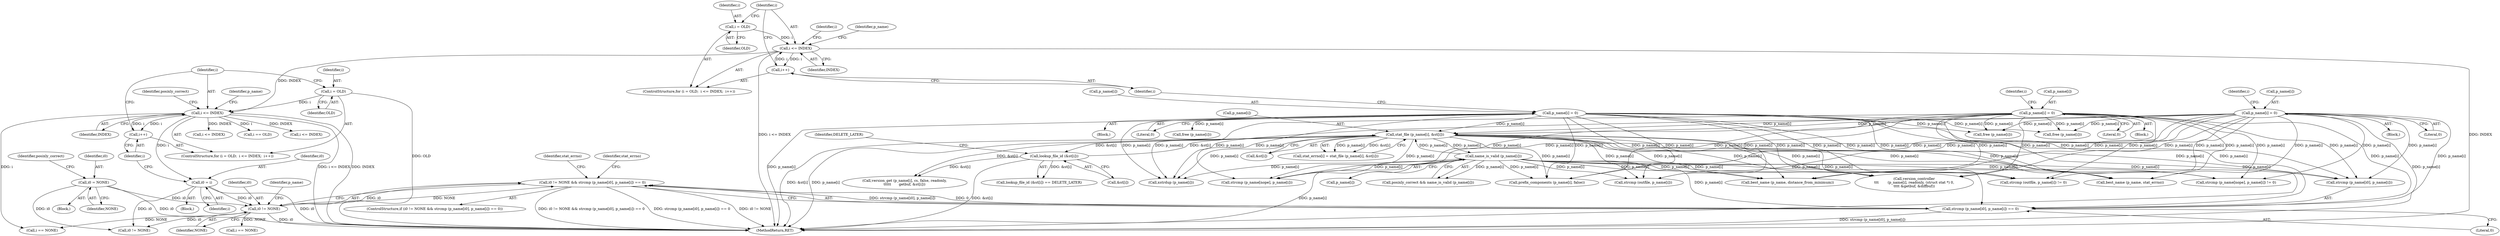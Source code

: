 digraph "0_savannah_f290f48a621867084884bfff87f8093c15195e6a@API" {
"1001732" [label="(Call,i0 != NONE && strcmp (p_name[i0], p_name[i]) == 0)"];
"1001733" [label="(Call,i0 != NONE)"];
"1001807" [label="(Call,i0 = i)"];
"1001721" [label="(Call,i <= INDEX)"];
"1001718" [label="(Call,i = OLD)"];
"1001724" [label="(Call,i++)"];
"1000173" [label="(Call,i <= INDEX)"];
"1000170" [label="(Call,i = OLD)"];
"1000176" [label="(Call,i++)"];
"1001689" [label="(Call,i0 = NONE)"];
"1001736" [label="(Call,strcmp (p_name[i0], p_name[i]) == 0)"];
"1000187" [label="(Call,p_name[i] = 0)"];
"1000787" [label="(Call,p_name[i] = 0)"];
"1001771" [label="(Call,stat_file (p_name[i], &st[i]))"];
"1001802" [label="(Call,name_is_valid (p_name[i]))"];
"1000844" [label="(Call,p_name[i] = 0)"];
"1001787" [label="(Call,lookup_file_id (&st[i]))"];
"1001808" [label="(Identifier,i0)"];
"1001899" [label="(Call,version_get (p_name[i], cs, false, readonly,\n\t\t\t\t\t       getbuf, &st[i]))"];
"1001876" [label="(Call,version_controller\n\t\t\t        (p_name[i], readonly, (struct stat *) 0,\n\t\t\t\t &getbuf, &diffbuf))"];
"1001735" [label="(Identifier,NONE)"];
"1001737" [label="(Call,strcmp (p_name[i0], p_name[i]))"];
"1001802" [label="(Call,name_is_valid (p_name[i]))"];
"1001834" [label="(Call,i <= INDEX)"];
"1001803" [label="(Call,p_name[i])"];
"1001748" [label="(Identifier,stat_errno)"];
"1000174" [label="(Identifier,i)"];
"1001772" [label="(Call,p_name[i])"];
"1000177" [label="(Identifier,i)"];
"1000840" [label="(Call,free (p_name[i]))"];
"1000787" [label="(Call,p_name[i] = 0)"];
"1001695" [label="(Identifier,posixly_correct)"];
"1000791" [label="(Literal,0)"];
"1001812" [label="(Identifier,posixly_correct)"];
"1002164" [label="(MethodReturn,RET)"];
"1001724" [label="(Call,i++)"];
"1000788" [label="(Call,p_name[i])"];
"1001865" [label="(Call,strcmp (p_name[nope], p_name[i]))"];
"1000781" [label="(Identifier,i)"];
"1000169" [label="(ControlStructure,for (i = OLD;  i <= INDEX;  i++))"];
"1000172" [label="(Identifier,OLD)"];
"1001725" [label="(Identifier,i)"];
"1001809" [label="(Identifier,i)"];
"1001734" [label="(Identifier,i0)"];
"1001769" [label="(Identifier,stat_errno)"];
"1000173" [label="(Call,i <= INDEX)"];
"1001720" [label="(Identifier,OLD)"];
"1000176" [label="(Call,i++)"];
"1002077" [label="(Call,i == OLD)"];
"1000839" [label="(Block,)"];
"1001816" [label="(Call,best_name (p_name, stat_errno))"];
"1001739" [label="(Identifier,p_name)"];
"1001775" [label="(Call,&st[i])"];
"1001717" [label="(ControlStructure,for (i = OLD;  i <= INDEX;  i++))"];
"1000194" [label="(Identifier,i)"];
"1001722" [label="(Identifier,i)"];
"1001853" [label="(Call,strcmp (outfile, p_name[i]))"];
"1000183" [label="(Call,free (p_name[i]))"];
"1001733" [label="(Call,i0 != NONE)"];
"1002003" [label="(Call,i <= INDEX)"];
"1001788" [label="(Call,&st[i])"];
"1001691" [label="(Identifier,NONE)"];
"1001767" [label="(Call,stat_errno[i] = stat_file (p_name[i], &st[i]))"];
"1002143" [label="(Call,xstrdup (p_name[i]))"];
"1001719" [label="(Identifier,i)"];
"1001771" [label="(Call,stat_file (p_name[i], &st[i]))"];
"1000171" [label="(Identifier,i)"];
"1001852" [label="(Call,strcmp (outfile, p_name[i]) != 0)"];
"1001864" [label="(Call,strcmp (p_name[nope], p_name[i]) != 0)"];
"1001730" [label="(Block,)"];
"1001689" [label="(Call,i0 = NONE)"];
"1000187" [label="(Call,p_name[i] = 0)"];
"1000191" [label="(Literal,0)"];
"1001787" [label="(Call,lookup_file_id (&st[i]))"];
"1000848" [label="(Literal,0)"];
"1002018" [label="(Call,prefix_components (p_name[i], false))"];
"1000782" [label="(Block,)"];
"1001723" [label="(Identifier,INDEX)"];
"1002101" [label="(Call,i == NONE)"];
"1001732" [label="(Call,i0 != NONE && strcmp (p_name[i0], p_name[i]) == 0)"];
"1001744" [label="(Literal,0)"];
"1000175" [label="(Identifier,INDEX)"];
"1000170" [label="(Call,i = OLD)"];
"1001690" [label="(Identifier,i0)"];
"1001721" [label="(Call,i <= INDEX)"];
"1001718" [label="(Call,i = OLD)"];
"1001786" [label="(Call,lookup_file_id (&st[i]) == DELETE_LATER)"];
"1001728" [label="(Identifier,p_name)"];
"1000845" [label="(Call,p_name[i])"];
"1000838" [label="(Identifier,i)"];
"1001792" [label="(Identifier,DELETE_LATER)"];
"1000180" [label="(Identifier,p_name)"];
"1001800" [label="(Call,posixly_correct && name_is_valid (p_name[i]))"];
"1001731" [label="(ControlStructure,if (i0 != NONE && strcmp (p_name[i0], p_name[i]) == 0))"];
"1002063" [label="(Call,best_name (p_name, distance_from_minimum))"];
"1000844" [label="(Call,p_name[i] = 0)"];
"1001736" [label="(Call,strcmp (p_name[i0], p_name[i]) == 0)"];
"1001821" [label="(Call,i == NONE)"];
"1001937" [label="(Call,i0 != NONE)"];
"1000188" [label="(Call,p_name[i])"];
"1000783" [label="(Call,free (p_name[i]))"];
"1001687" [label="(Block,)"];
"1000182" [label="(Block,)"];
"1001807" [label="(Call,i0 = i)"];
"1001732" -> "1001731"  [label="AST: "];
"1001732" -> "1001733"  [label="CFG: "];
"1001732" -> "1001736"  [label="CFG: "];
"1001733" -> "1001732"  [label="AST: "];
"1001736" -> "1001732"  [label="AST: "];
"1001748" -> "1001732"  [label="CFG: "];
"1001769" -> "1001732"  [label="CFG: "];
"1001732" -> "1002164"  [label="DDG: i0 != NONE && strcmp (p_name[i0], p_name[i]) == 0"];
"1001732" -> "1002164"  [label="DDG: strcmp (p_name[i0], p_name[i]) == 0"];
"1001732" -> "1002164"  [label="DDG: i0 != NONE"];
"1001733" -> "1001732"  [label="DDG: i0"];
"1001733" -> "1001732"  [label="DDG: NONE"];
"1001736" -> "1001732"  [label="DDG: strcmp (p_name[i0], p_name[i])"];
"1001736" -> "1001732"  [label="DDG: 0"];
"1001733" -> "1001735"  [label="CFG: "];
"1001734" -> "1001733"  [label="AST: "];
"1001735" -> "1001733"  [label="AST: "];
"1001739" -> "1001733"  [label="CFG: "];
"1001733" -> "1002164"  [label="DDG: i0"];
"1001807" -> "1001733"  [label="DDG: i0"];
"1001689" -> "1001733"  [label="DDG: i0"];
"1001733" -> "1001821"  [label="DDG: NONE"];
"1001733" -> "1001937"  [label="DDG: i0"];
"1001733" -> "1002101"  [label="DDG: NONE"];
"1001807" -> "1001730"  [label="AST: "];
"1001807" -> "1001809"  [label="CFG: "];
"1001808" -> "1001807"  [label="AST: "];
"1001809" -> "1001807"  [label="AST: "];
"1001725" -> "1001807"  [label="CFG: "];
"1001807" -> "1002164"  [label="DDG: i0"];
"1001721" -> "1001807"  [label="DDG: i"];
"1001807" -> "1001937"  [label="DDG: i0"];
"1001721" -> "1001717"  [label="AST: "];
"1001721" -> "1001723"  [label="CFG: "];
"1001722" -> "1001721"  [label="AST: "];
"1001723" -> "1001721"  [label="AST: "];
"1001728" -> "1001721"  [label="CFG: "];
"1001812" -> "1001721"  [label="CFG: "];
"1001721" -> "1002164"  [label="DDG: i <= INDEX"];
"1001721" -> "1002164"  [label="DDG: INDEX"];
"1001718" -> "1001721"  [label="DDG: i"];
"1001724" -> "1001721"  [label="DDG: i"];
"1000173" -> "1001721"  [label="DDG: INDEX"];
"1001721" -> "1001724"  [label="DDG: i"];
"1001721" -> "1001834"  [label="DDG: INDEX"];
"1001721" -> "1002003"  [label="DDG: INDEX"];
"1001721" -> "1002077"  [label="DDG: i"];
"1001721" -> "1002101"  [label="DDG: i"];
"1001718" -> "1001717"  [label="AST: "];
"1001718" -> "1001720"  [label="CFG: "];
"1001719" -> "1001718"  [label="AST: "];
"1001720" -> "1001718"  [label="AST: "];
"1001722" -> "1001718"  [label="CFG: "];
"1001718" -> "1002164"  [label="DDG: OLD"];
"1001724" -> "1001717"  [label="AST: "];
"1001724" -> "1001725"  [label="CFG: "];
"1001725" -> "1001724"  [label="AST: "];
"1001722" -> "1001724"  [label="CFG: "];
"1000173" -> "1000169"  [label="AST: "];
"1000173" -> "1000175"  [label="CFG: "];
"1000174" -> "1000173"  [label="AST: "];
"1000175" -> "1000173"  [label="AST: "];
"1000180" -> "1000173"  [label="CFG: "];
"1000194" -> "1000173"  [label="CFG: "];
"1000173" -> "1002164"  [label="DDG: i <= INDEX"];
"1000173" -> "1002164"  [label="DDG: INDEX"];
"1000170" -> "1000173"  [label="DDG: i"];
"1000176" -> "1000173"  [label="DDG: i"];
"1000173" -> "1000176"  [label="DDG: i"];
"1000170" -> "1000169"  [label="AST: "];
"1000170" -> "1000172"  [label="CFG: "];
"1000171" -> "1000170"  [label="AST: "];
"1000172" -> "1000170"  [label="AST: "];
"1000174" -> "1000170"  [label="CFG: "];
"1000176" -> "1000169"  [label="AST: "];
"1000176" -> "1000177"  [label="CFG: "];
"1000177" -> "1000176"  [label="AST: "];
"1000174" -> "1000176"  [label="CFG: "];
"1001689" -> "1001687"  [label="AST: "];
"1001689" -> "1001691"  [label="CFG: "];
"1001690" -> "1001689"  [label="AST: "];
"1001691" -> "1001689"  [label="AST: "];
"1001695" -> "1001689"  [label="CFG: "];
"1001689" -> "1002164"  [label="DDG: i0"];
"1001689" -> "1001937"  [label="DDG: i0"];
"1001736" -> "1001744"  [label="CFG: "];
"1001737" -> "1001736"  [label="AST: "];
"1001744" -> "1001736"  [label="AST: "];
"1001736" -> "1002164"  [label="DDG: strcmp (p_name[i0], p_name[i])"];
"1000187" -> "1001736"  [label="DDG: p_name[i]"];
"1000787" -> "1001736"  [label="DDG: p_name[i]"];
"1001771" -> "1001736"  [label="DDG: p_name[i]"];
"1001802" -> "1001736"  [label="DDG: p_name[i]"];
"1000844" -> "1001736"  [label="DDG: p_name[i]"];
"1000187" -> "1000182"  [label="AST: "];
"1000187" -> "1000191"  [label="CFG: "];
"1000188" -> "1000187"  [label="AST: "];
"1000191" -> "1000187"  [label="AST: "];
"1000177" -> "1000187"  [label="CFG: "];
"1000187" -> "1002164"  [label="DDG: p_name[i]"];
"1000187" -> "1000183"  [label="DDG: p_name[i]"];
"1000187" -> "1000783"  [label="DDG: p_name[i]"];
"1000187" -> "1000840"  [label="DDG: p_name[i]"];
"1000187" -> "1001737"  [label="DDG: p_name[i]"];
"1000187" -> "1001771"  [label="DDG: p_name[i]"];
"1000187" -> "1001816"  [label="DDG: p_name[i]"];
"1000187" -> "1001852"  [label="DDG: p_name[i]"];
"1000187" -> "1001853"  [label="DDG: p_name[i]"];
"1000187" -> "1001864"  [label="DDG: p_name[i]"];
"1000187" -> "1001865"  [label="DDG: p_name[i]"];
"1000187" -> "1001876"  [label="DDG: p_name[i]"];
"1000187" -> "1002018"  [label="DDG: p_name[i]"];
"1000187" -> "1002063"  [label="DDG: p_name[i]"];
"1000187" -> "1002143"  [label="DDG: p_name[i]"];
"1000787" -> "1000782"  [label="AST: "];
"1000787" -> "1000791"  [label="CFG: "];
"1000788" -> "1000787"  [label="AST: "];
"1000791" -> "1000787"  [label="AST: "];
"1000781" -> "1000787"  [label="CFG: "];
"1000787" -> "1002164"  [label="DDG: p_name[i]"];
"1000787" -> "1000783"  [label="DDG: p_name[i]"];
"1000787" -> "1000840"  [label="DDG: p_name[i]"];
"1000787" -> "1001737"  [label="DDG: p_name[i]"];
"1000787" -> "1001771"  [label="DDG: p_name[i]"];
"1000787" -> "1001816"  [label="DDG: p_name[i]"];
"1000787" -> "1001852"  [label="DDG: p_name[i]"];
"1000787" -> "1001853"  [label="DDG: p_name[i]"];
"1000787" -> "1001864"  [label="DDG: p_name[i]"];
"1000787" -> "1001865"  [label="DDG: p_name[i]"];
"1000787" -> "1001876"  [label="DDG: p_name[i]"];
"1000787" -> "1002018"  [label="DDG: p_name[i]"];
"1000787" -> "1002063"  [label="DDG: p_name[i]"];
"1000787" -> "1002143"  [label="DDG: p_name[i]"];
"1001771" -> "1001767"  [label="AST: "];
"1001771" -> "1001775"  [label="CFG: "];
"1001772" -> "1001771"  [label="AST: "];
"1001775" -> "1001771"  [label="AST: "];
"1001767" -> "1001771"  [label="CFG: "];
"1001771" -> "1002164"  [label="DDG: p_name[i]"];
"1001771" -> "1002164"  [label="DDG: &st[i]"];
"1001771" -> "1001737"  [label="DDG: p_name[i]"];
"1001771" -> "1001767"  [label="DDG: p_name[i]"];
"1001771" -> "1001767"  [label="DDG: &st[i]"];
"1001802" -> "1001771"  [label="DDG: p_name[i]"];
"1000844" -> "1001771"  [label="DDG: p_name[i]"];
"1001787" -> "1001771"  [label="DDG: &st[i]"];
"1001771" -> "1001787"  [label="DDG: &st[i]"];
"1001771" -> "1001802"  [label="DDG: p_name[i]"];
"1001771" -> "1001816"  [label="DDG: p_name[i]"];
"1001771" -> "1001852"  [label="DDG: p_name[i]"];
"1001771" -> "1001853"  [label="DDG: p_name[i]"];
"1001771" -> "1001864"  [label="DDG: p_name[i]"];
"1001771" -> "1001865"  [label="DDG: p_name[i]"];
"1001771" -> "1001876"  [label="DDG: p_name[i]"];
"1001771" -> "1001899"  [label="DDG: &st[i]"];
"1001771" -> "1002018"  [label="DDG: p_name[i]"];
"1001771" -> "1002063"  [label="DDG: p_name[i]"];
"1001771" -> "1002143"  [label="DDG: p_name[i]"];
"1001802" -> "1001800"  [label="AST: "];
"1001802" -> "1001803"  [label="CFG: "];
"1001803" -> "1001802"  [label="AST: "];
"1001800" -> "1001802"  [label="CFG: "];
"1001802" -> "1002164"  [label="DDG: p_name[i]"];
"1001802" -> "1001737"  [label="DDG: p_name[i]"];
"1001802" -> "1001800"  [label="DDG: p_name[i]"];
"1001802" -> "1001816"  [label="DDG: p_name[i]"];
"1001802" -> "1001852"  [label="DDG: p_name[i]"];
"1001802" -> "1001853"  [label="DDG: p_name[i]"];
"1001802" -> "1001864"  [label="DDG: p_name[i]"];
"1001802" -> "1001865"  [label="DDG: p_name[i]"];
"1001802" -> "1001876"  [label="DDG: p_name[i]"];
"1001802" -> "1002018"  [label="DDG: p_name[i]"];
"1001802" -> "1002063"  [label="DDG: p_name[i]"];
"1001802" -> "1002143"  [label="DDG: p_name[i]"];
"1000844" -> "1000839"  [label="AST: "];
"1000844" -> "1000848"  [label="CFG: "];
"1000845" -> "1000844"  [label="AST: "];
"1000848" -> "1000844"  [label="AST: "];
"1000838" -> "1000844"  [label="CFG: "];
"1000844" -> "1002164"  [label="DDG: p_name[i]"];
"1000844" -> "1000783"  [label="DDG: p_name[i]"];
"1000844" -> "1000840"  [label="DDG: p_name[i]"];
"1000844" -> "1001737"  [label="DDG: p_name[i]"];
"1000844" -> "1001816"  [label="DDG: p_name[i]"];
"1000844" -> "1001852"  [label="DDG: p_name[i]"];
"1000844" -> "1001853"  [label="DDG: p_name[i]"];
"1000844" -> "1001864"  [label="DDG: p_name[i]"];
"1000844" -> "1001865"  [label="DDG: p_name[i]"];
"1000844" -> "1001876"  [label="DDG: p_name[i]"];
"1000844" -> "1002018"  [label="DDG: p_name[i]"];
"1000844" -> "1002063"  [label="DDG: p_name[i]"];
"1000844" -> "1002143"  [label="DDG: p_name[i]"];
"1001787" -> "1001786"  [label="AST: "];
"1001787" -> "1001788"  [label="CFG: "];
"1001788" -> "1001787"  [label="AST: "];
"1001792" -> "1001787"  [label="CFG: "];
"1001787" -> "1002164"  [label="DDG: &st[i]"];
"1001787" -> "1001786"  [label="DDG: &st[i]"];
"1001787" -> "1001899"  [label="DDG: &st[i]"];
}
